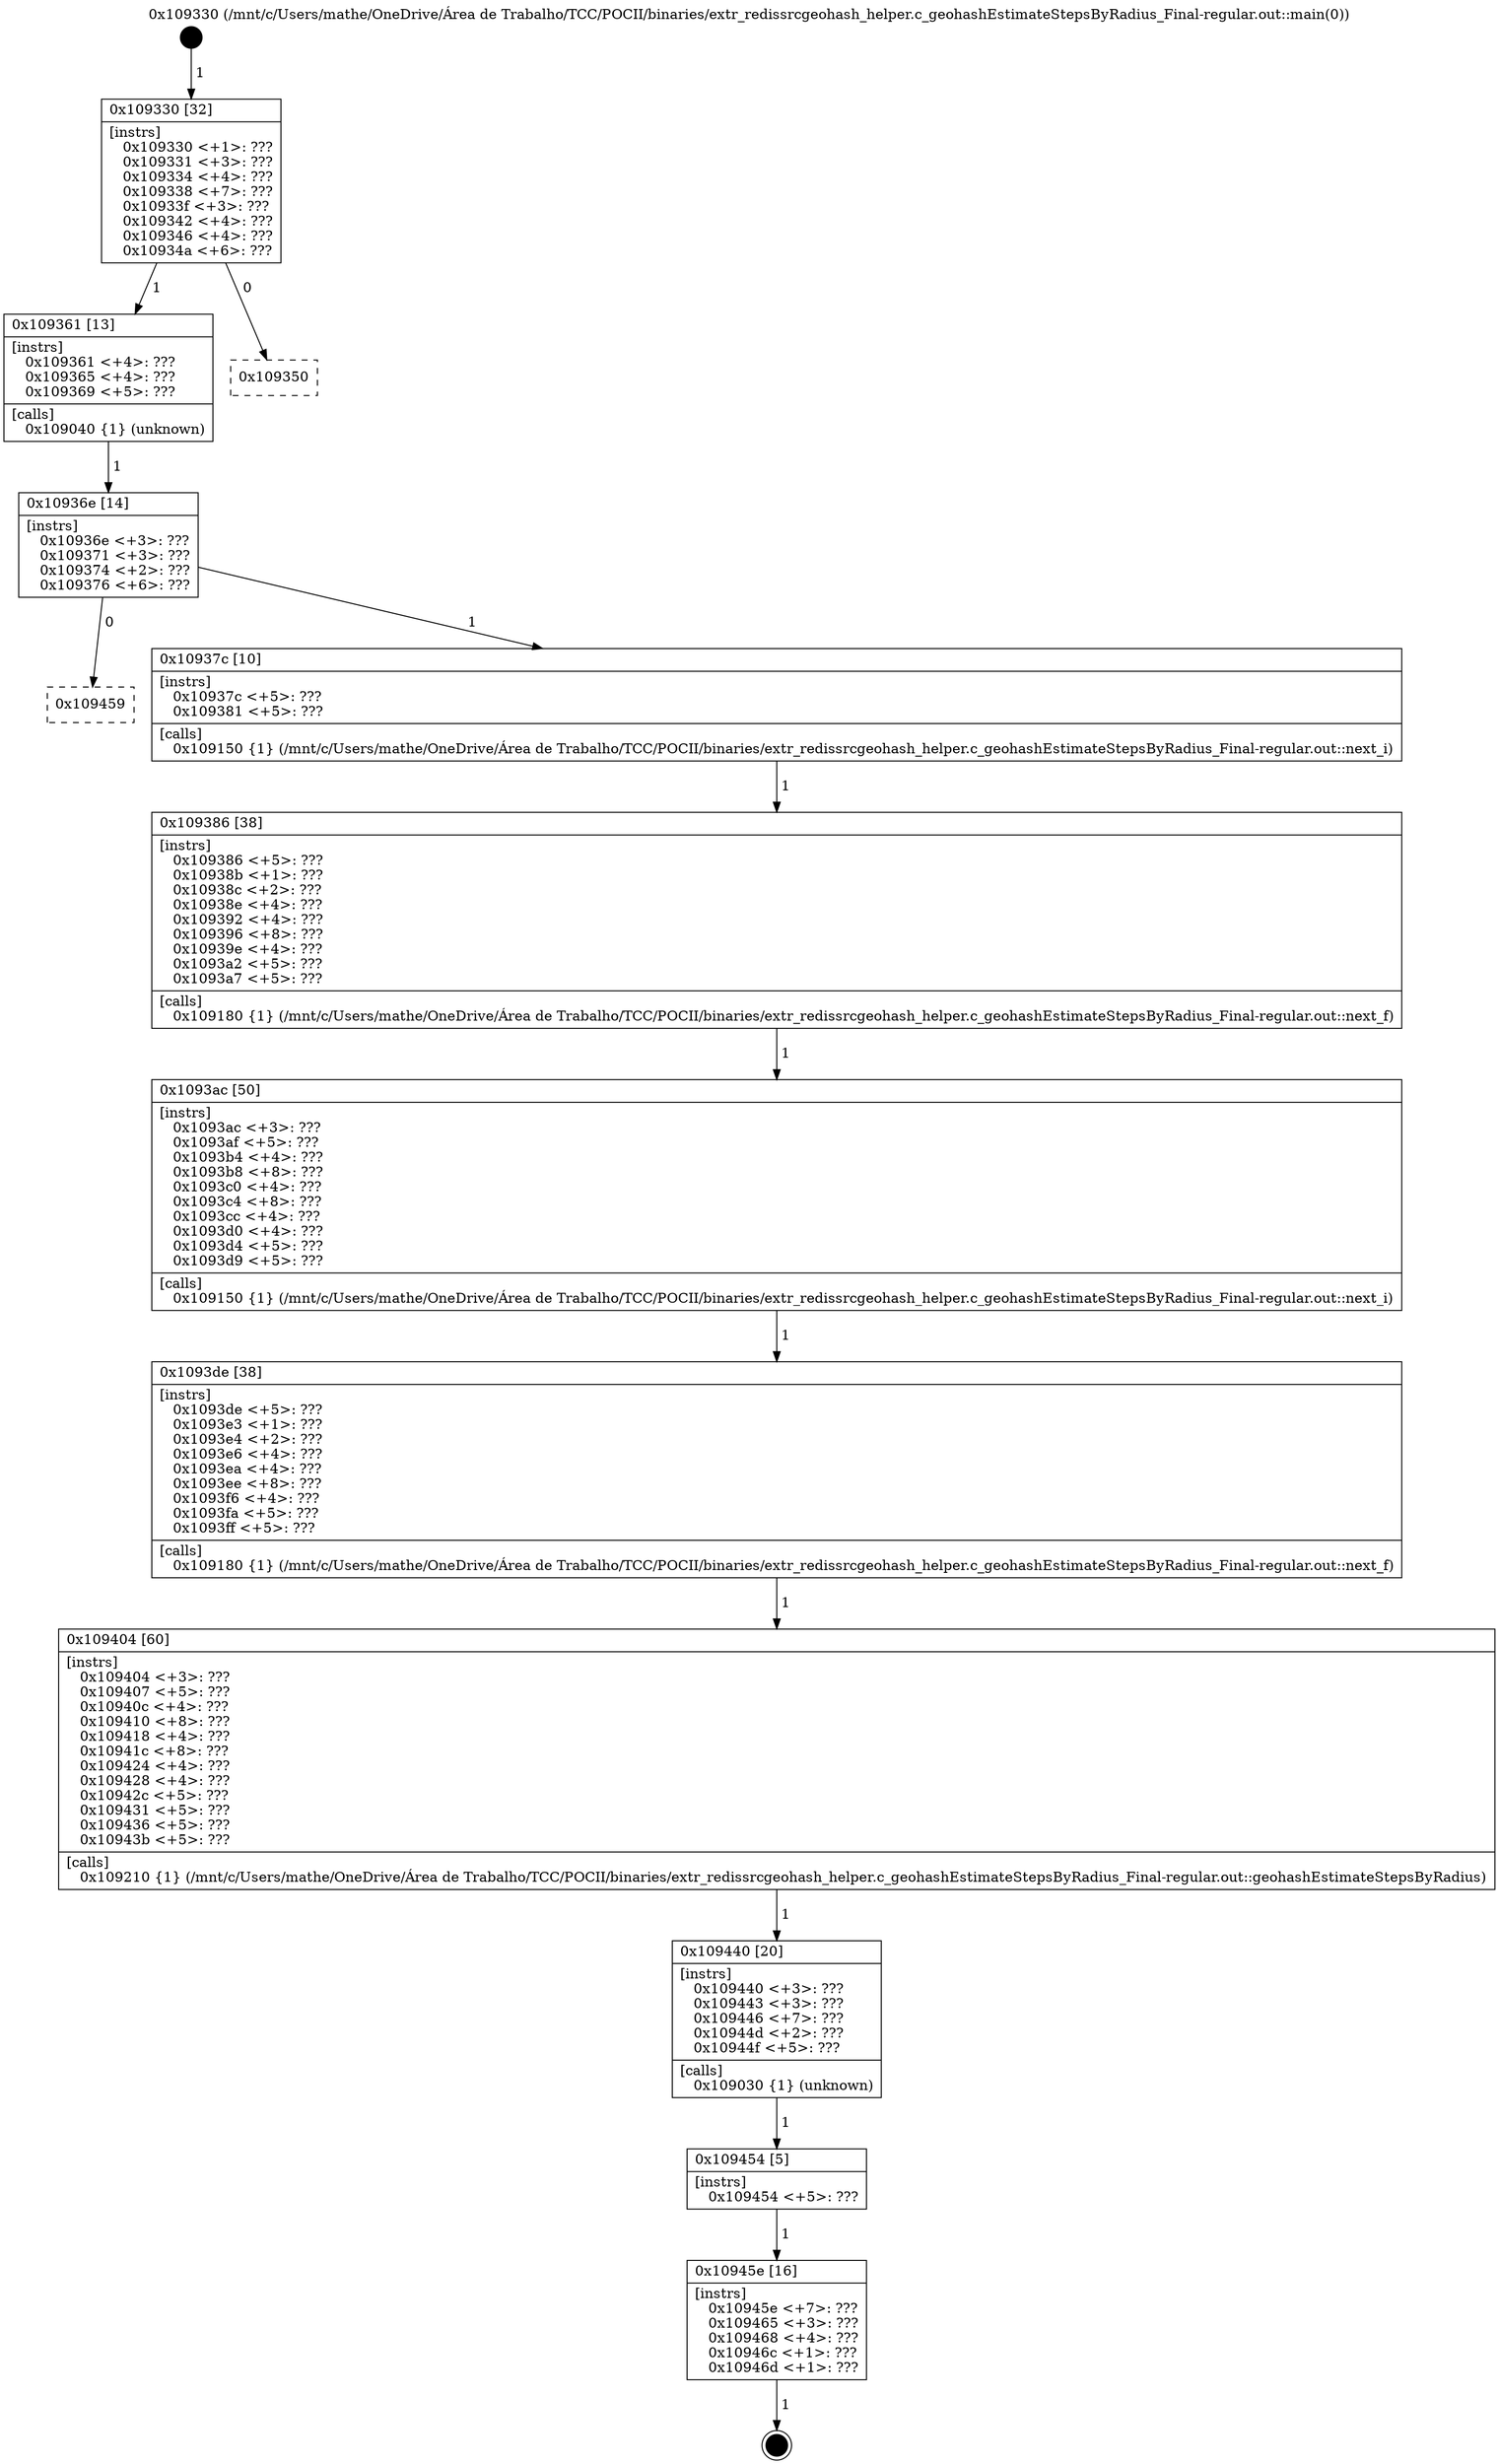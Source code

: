 digraph "0x109330" {
  label = "0x109330 (/mnt/c/Users/mathe/OneDrive/Área de Trabalho/TCC/POCII/binaries/extr_redissrcgeohash_helper.c_geohashEstimateStepsByRadius_Final-regular.out::main(0))"
  labelloc = "t"
  node[shape=record]

  Entry [label="",width=0.3,height=0.3,shape=circle,fillcolor=black,style=filled]
  "0x109330" [label="{
     0x109330 [32]\l
     | [instrs]\l
     &nbsp;&nbsp;0x109330 \<+1\>: ???\l
     &nbsp;&nbsp;0x109331 \<+3\>: ???\l
     &nbsp;&nbsp;0x109334 \<+4\>: ???\l
     &nbsp;&nbsp;0x109338 \<+7\>: ???\l
     &nbsp;&nbsp;0x10933f \<+3\>: ???\l
     &nbsp;&nbsp;0x109342 \<+4\>: ???\l
     &nbsp;&nbsp;0x109346 \<+4\>: ???\l
     &nbsp;&nbsp;0x10934a \<+6\>: ???\l
  }"]
  "0x109361" [label="{
     0x109361 [13]\l
     | [instrs]\l
     &nbsp;&nbsp;0x109361 \<+4\>: ???\l
     &nbsp;&nbsp;0x109365 \<+4\>: ???\l
     &nbsp;&nbsp;0x109369 \<+5\>: ???\l
     | [calls]\l
     &nbsp;&nbsp;0x109040 \{1\} (unknown)\l
  }"]
  "0x109350" [label="{
     0x109350\l
  }", style=dashed]
  "0x10936e" [label="{
     0x10936e [14]\l
     | [instrs]\l
     &nbsp;&nbsp;0x10936e \<+3\>: ???\l
     &nbsp;&nbsp;0x109371 \<+3\>: ???\l
     &nbsp;&nbsp;0x109374 \<+2\>: ???\l
     &nbsp;&nbsp;0x109376 \<+6\>: ???\l
  }"]
  "0x109459" [label="{
     0x109459\l
  }", style=dashed]
  "0x10937c" [label="{
     0x10937c [10]\l
     | [instrs]\l
     &nbsp;&nbsp;0x10937c \<+5\>: ???\l
     &nbsp;&nbsp;0x109381 \<+5\>: ???\l
     | [calls]\l
     &nbsp;&nbsp;0x109150 \{1\} (/mnt/c/Users/mathe/OneDrive/Área de Trabalho/TCC/POCII/binaries/extr_redissrcgeohash_helper.c_geohashEstimateStepsByRadius_Final-regular.out::next_i)\l
  }"]
  Exit [label="",width=0.3,height=0.3,shape=circle,fillcolor=black,style=filled,peripheries=2]
  "0x109386" [label="{
     0x109386 [38]\l
     | [instrs]\l
     &nbsp;&nbsp;0x109386 \<+5\>: ???\l
     &nbsp;&nbsp;0x10938b \<+1\>: ???\l
     &nbsp;&nbsp;0x10938c \<+2\>: ???\l
     &nbsp;&nbsp;0x10938e \<+4\>: ???\l
     &nbsp;&nbsp;0x109392 \<+4\>: ???\l
     &nbsp;&nbsp;0x109396 \<+8\>: ???\l
     &nbsp;&nbsp;0x10939e \<+4\>: ???\l
     &nbsp;&nbsp;0x1093a2 \<+5\>: ???\l
     &nbsp;&nbsp;0x1093a7 \<+5\>: ???\l
     | [calls]\l
     &nbsp;&nbsp;0x109180 \{1\} (/mnt/c/Users/mathe/OneDrive/Área de Trabalho/TCC/POCII/binaries/extr_redissrcgeohash_helper.c_geohashEstimateStepsByRadius_Final-regular.out::next_f)\l
  }"]
  "0x1093ac" [label="{
     0x1093ac [50]\l
     | [instrs]\l
     &nbsp;&nbsp;0x1093ac \<+3\>: ???\l
     &nbsp;&nbsp;0x1093af \<+5\>: ???\l
     &nbsp;&nbsp;0x1093b4 \<+4\>: ???\l
     &nbsp;&nbsp;0x1093b8 \<+8\>: ???\l
     &nbsp;&nbsp;0x1093c0 \<+4\>: ???\l
     &nbsp;&nbsp;0x1093c4 \<+8\>: ???\l
     &nbsp;&nbsp;0x1093cc \<+4\>: ???\l
     &nbsp;&nbsp;0x1093d0 \<+4\>: ???\l
     &nbsp;&nbsp;0x1093d4 \<+5\>: ???\l
     &nbsp;&nbsp;0x1093d9 \<+5\>: ???\l
     | [calls]\l
     &nbsp;&nbsp;0x109150 \{1\} (/mnt/c/Users/mathe/OneDrive/Área de Trabalho/TCC/POCII/binaries/extr_redissrcgeohash_helper.c_geohashEstimateStepsByRadius_Final-regular.out::next_i)\l
  }"]
  "0x1093de" [label="{
     0x1093de [38]\l
     | [instrs]\l
     &nbsp;&nbsp;0x1093de \<+5\>: ???\l
     &nbsp;&nbsp;0x1093e3 \<+1\>: ???\l
     &nbsp;&nbsp;0x1093e4 \<+2\>: ???\l
     &nbsp;&nbsp;0x1093e6 \<+4\>: ???\l
     &nbsp;&nbsp;0x1093ea \<+4\>: ???\l
     &nbsp;&nbsp;0x1093ee \<+8\>: ???\l
     &nbsp;&nbsp;0x1093f6 \<+4\>: ???\l
     &nbsp;&nbsp;0x1093fa \<+5\>: ???\l
     &nbsp;&nbsp;0x1093ff \<+5\>: ???\l
     | [calls]\l
     &nbsp;&nbsp;0x109180 \{1\} (/mnt/c/Users/mathe/OneDrive/Área de Trabalho/TCC/POCII/binaries/extr_redissrcgeohash_helper.c_geohashEstimateStepsByRadius_Final-regular.out::next_f)\l
  }"]
  "0x109404" [label="{
     0x109404 [60]\l
     | [instrs]\l
     &nbsp;&nbsp;0x109404 \<+3\>: ???\l
     &nbsp;&nbsp;0x109407 \<+5\>: ???\l
     &nbsp;&nbsp;0x10940c \<+4\>: ???\l
     &nbsp;&nbsp;0x109410 \<+8\>: ???\l
     &nbsp;&nbsp;0x109418 \<+4\>: ???\l
     &nbsp;&nbsp;0x10941c \<+8\>: ???\l
     &nbsp;&nbsp;0x109424 \<+4\>: ???\l
     &nbsp;&nbsp;0x109428 \<+4\>: ???\l
     &nbsp;&nbsp;0x10942c \<+5\>: ???\l
     &nbsp;&nbsp;0x109431 \<+5\>: ???\l
     &nbsp;&nbsp;0x109436 \<+5\>: ???\l
     &nbsp;&nbsp;0x10943b \<+5\>: ???\l
     | [calls]\l
     &nbsp;&nbsp;0x109210 \{1\} (/mnt/c/Users/mathe/OneDrive/Área de Trabalho/TCC/POCII/binaries/extr_redissrcgeohash_helper.c_geohashEstimateStepsByRadius_Final-regular.out::geohashEstimateStepsByRadius)\l
  }"]
  "0x109440" [label="{
     0x109440 [20]\l
     | [instrs]\l
     &nbsp;&nbsp;0x109440 \<+3\>: ???\l
     &nbsp;&nbsp;0x109443 \<+3\>: ???\l
     &nbsp;&nbsp;0x109446 \<+7\>: ???\l
     &nbsp;&nbsp;0x10944d \<+2\>: ???\l
     &nbsp;&nbsp;0x10944f \<+5\>: ???\l
     | [calls]\l
     &nbsp;&nbsp;0x109030 \{1\} (unknown)\l
  }"]
  "0x109454" [label="{
     0x109454 [5]\l
     | [instrs]\l
     &nbsp;&nbsp;0x109454 \<+5\>: ???\l
  }"]
  "0x10945e" [label="{
     0x10945e [16]\l
     | [instrs]\l
     &nbsp;&nbsp;0x10945e \<+7\>: ???\l
     &nbsp;&nbsp;0x109465 \<+3\>: ???\l
     &nbsp;&nbsp;0x109468 \<+4\>: ???\l
     &nbsp;&nbsp;0x10946c \<+1\>: ???\l
     &nbsp;&nbsp;0x10946d \<+1\>: ???\l
  }"]
  Entry -> "0x109330" [label=" 1"]
  "0x109330" -> "0x109361" [label=" 1"]
  "0x109330" -> "0x109350" [label=" 0"]
  "0x109361" -> "0x10936e" [label=" 1"]
  "0x10936e" -> "0x109459" [label=" 0"]
  "0x10936e" -> "0x10937c" [label=" 1"]
  "0x10945e" -> Exit [label=" 1"]
  "0x10937c" -> "0x109386" [label=" 1"]
  "0x109386" -> "0x1093ac" [label=" 1"]
  "0x1093ac" -> "0x1093de" [label=" 1"]
  "0x1093de" -> "0x109404" [label=" 1"]
  "0x109404" -> "0x109440" [label=" 1"]
  "0x109440" -> "0x109454" [label=" 1"]
  "0x109454" -> "0x10945e" [label=" 1"]
}
